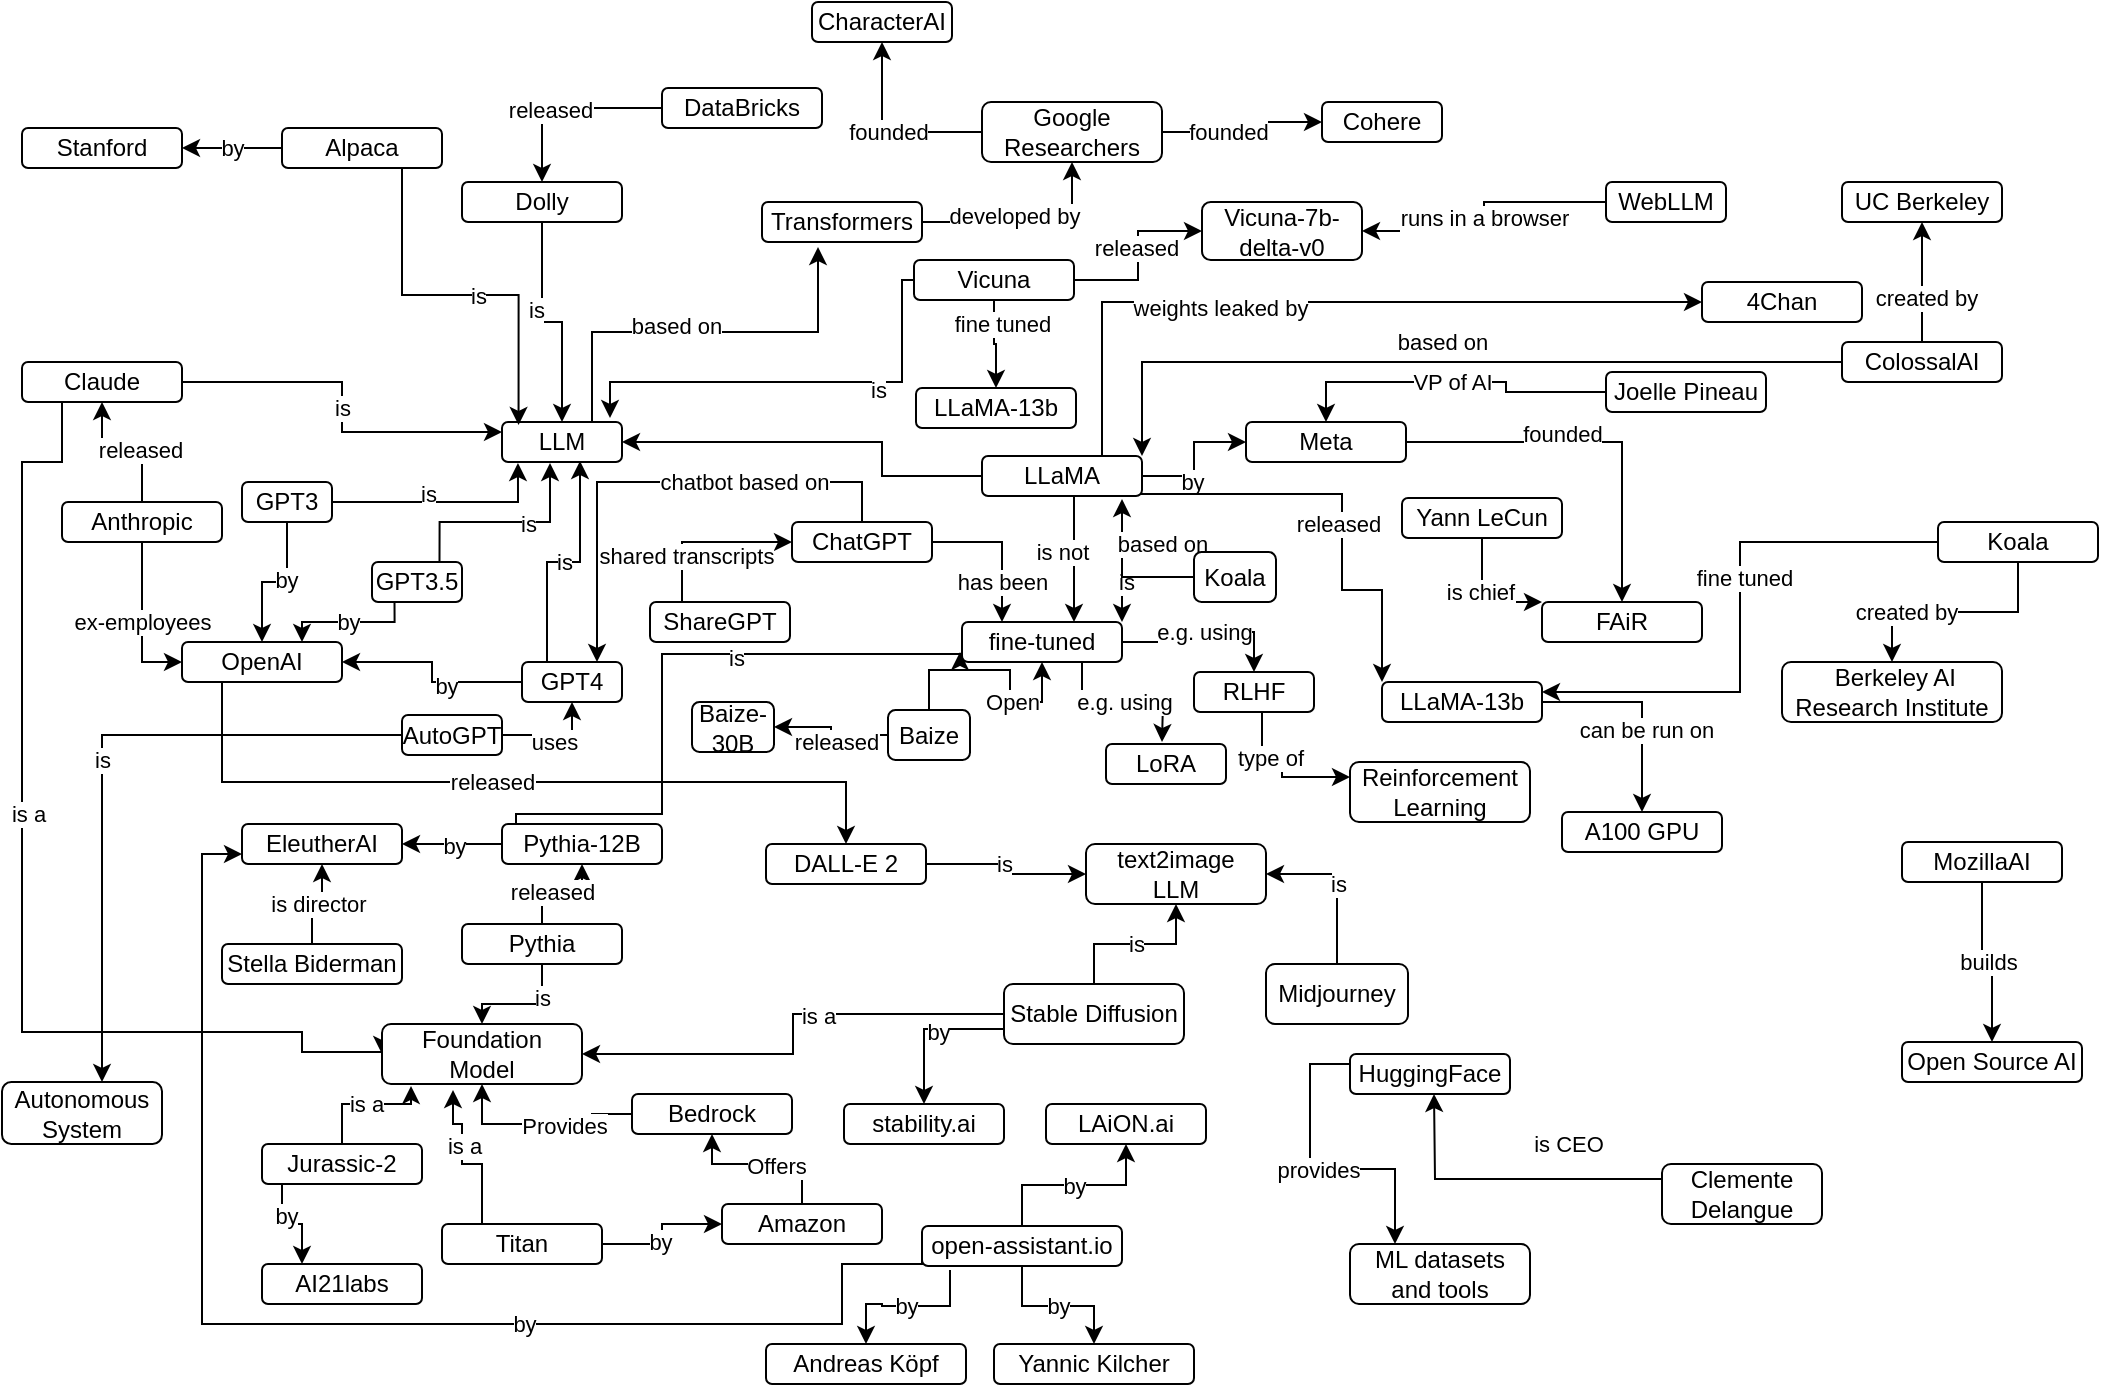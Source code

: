 <mxfile compressed="true" version="21.1.8" type="github"><diagram name="Page-1" id="zYdKh_WhomsrJ0pVKOLc"><mxGraphModel dx="1224" dy="610" grid="1" gridSize="10" guides="1" tooltips="1" connect="1" arrows="1" fold="1" page="1" pageScale="1" pageWidth="850" pageHeight="1100" math="0" shadow="0"><root><mxCell id="0"/><mxCell id="1" parent="0"/><mxCell id="rc8IcvqTiUcz9mYL3Jec-9" value="" style="edgeStyle=orthogonalEdgeStyle;rounded=0;orthogonalLoop=1;jettySize=auto;html=1;entryX=0.133;entryY=1.025;entryDx=0;entryDy=0;entryPerimeter=0;" parent="1" source="rc8IcvqTiUcz9mYL3Jec-1" target="rc8IcvqTiUcz9mYL3Jec-7" edge="1"><mxGeometry relative="1" as="geometry"/></mxCell><mxCell id="Nf7-oAOZD7IBiFHSosRC-110" value="is" style="edgeLabel;html=1;align=center;verticalAlign=middle;resizable=0;points=[];" parent="rc8IcvqTiUcz9mYL3Jec-9" connectable="0" vertex="1"><mxGeometry x="-0.15" y="4" relative="1" as="geometry"><mxPoint as="offset"/></mxGeometry></mxCell><mxCell id="Nf7-oAOZD7IBiFHSosRC-9" value="" style="edgeStyle=orthogonalEdgeStyle;rounded=0;orthogonalLoop=1;jettySize=auto;html=1;" parent="1" source="rc8IcvqTiUcz9mYL3Jec-1" target="Nf7-oAOZD7IBiFHSosRC-8" edge="1"><mxGeometry relative="1" as="geometry"/></mxCell><mxCell id="Nf7-oAOZD7IBiFHSosRC-112" value="by" style="edgeLabel;html=1;align=center;verticalAlign=middle;resizable=0;points=[];" parent="Nf7-oAOZD7IBiFHSosRC-9" connectable="0" vertex="1"><mxGeometry x="-0.217" y="-1" relative="1" as="geometry"><mxPoint as="offset"/></mxGeometry></mxCell><mxCell id="rc8IcvqTiUcz9mYL3Jec-1" value="GPT3" style="rounded=1;whiteSpace=wrap;html=1;" parent="1" vertex="1"><mxGeometry x="140" y="310" width="45" height="20" as="geometry"/></mxCell><mxCell id="Nf7-oAOZD7IBiFHSosRC-76" style="edgeStyle=orthogonalEdgeStyle;rounded=0;orthogonalLoop=1;jettySize=auto;html=1;exitX=0.75;exitY=0;exitDx=0;exitDy=0;entryX=0.35;entryY=1.125;entryDx=0;entryDy=0;entryPerimeter=0;" parent="1" source="rc8IcvqTiUcz9mYL3Jec-7" target="Nf7-oAOZD7IBiFHSosRC-75" edge="1"><mxGeometry relative="1" as="geometry"/></mxCell><mxCell id="Nf7-oAOZD7IBiFHSosRC-104" value="based on" style="edgeLabel;html=1;align=center;verticalAlign=middle;resizable=0;points=[];" parent="Nf7-oAOZD7IBiFHSosRC-76" connectable="0" vertex="1"><mxGeometry x="-0.137" y="3" relative="1" as="geometry"><mxPoint as="offset"/></mxGeometry></mxCell><mxCell id="rc8IcvqTiUcz9mYL3Jec-7" value="LLM" style="rounded=1;whiteSpace=wrap;html=1;" parent="1" vertex="1"><mxGeometry x="270" y="280" width="60" height="20" as="geometry"/></mxCell><mxCell id="Nf7-oAOZD7IBiFHSosRC-61" value="" style="edgeStyle=orthogonalEdgeStyle;rounded=0;orthogonalLoop=1;jettySize=auto;html=1;" parent="1" source="rc8IcvqTiUcz9mYL3Jec-10" target="rc8IcvqTiUcz9mYL3Jec-7" edge="1"><mxGeometry relative="1" as="geometry"/></mxCell><mxCell id="Nf7-oAOZD7IBiFHSosRC-107" value="is" style="edgeLabel;html=1;align=center;verticalAlign=middle;resizable=0;points=[];" parent="Nf7-oAOZD7IBiFHSosRC-61" connectable="0" vertex="1"><mxGeometry x="-0.2" y="-3" relative="1" as="geometry"><mxPoint as="offset"/></mxGeometry></mxCell><mxCell id="rc8IcvqTiUcz9mYL3Jec-10" value="Dolly" style="rounded=1;whiteSpace=wrap;html=1;" parent="1" vertex="1"><mxGeometry x="250" y="160" width="80" height="20" as="geometry"/></mxCell><mxCell id="Nf7-oAOZD7IBiFHSosRC-60" value="" style="edgeStyle=orthogonalEdgeStyle;rounded=0;orthogonalLoop=1;jettySize=auto;html=1;" parent="1" source="rc8IcvqTiUcz9mYL3Jec-12" target="rc8IcvqTiUcz9mYL3Jec-10" edge="1"><mxGeometry relative="1" as="geometry"/></mxCell><mxCell id="Nf7-oAOZD7IBiFHSosRC-106" value="released" style="edgeLabel;html=1;align=center;verticalAlign=middle;resizable=0;points=[];" parent="Nf7-oAOZD7IBiFHSosRC-60" connectable="0" vertex="1"><mxGeometry x="0.15" y="1" relative="1" as="geometry"><mxPoint as="offset"/></mxGeometry></mxCell><mxCell id="rc8IcvqTiUcz9mYL3Jec-12" value="DataBricks" style="rounded=1;whiteSpace=wrap;html=1;" parent="1" vertex="1"><mxGeometry x="350" y="113" width="80" height="20" as="geometry"/></mxCell><mxCell id="Nf7-oAOZD7IBiFHSosRC-1" value="Stanford" style="rounded=1;whiteSpace=wrap;html=1;" parent="1" vertex="1"><mxGeometry x="30" y="133" width="80" height="20" as="geometry"/></mxCell><mxCell id="Nf7-oAOZD7IBiFHSosRC-69" style="edgeStyle=orthogonalEdgeStyle;rounded=0;orthogonalLoop=1;jettySize=auto;html=1;exitX=0.75;exitY=1;exitDx=0;exitDy=0;" parent="1" source="Nf7-oAOZD7IBiFHSosRC-8" target="Nf7-oAOZD7IBiFHSosRC-10" edge="1"><mxGeometry relative="1" as="geometry"><Array as="points"><mxPoint x="130" y="410"/><mxPoint x="130" y="460"/><mxPoint x="442" y="460"/></Array></mxGeometry></mxCell><mxCell id="Nf7-oAOZD7IBiFHSosRC-115" value="released" style="edgeLabel;html=1;align=center;verticalAlign=middle;resizable=0;points=[];" parent="Nf7-oAOZD7IBiFHSosRC-69" connectable="0" vertex="1"><mxGeometry x="0.04" relative="1" as="geometry"><mxPoint as="offset"/></mxGeometry></mxCell><mxCell id="Nf7-oAOZD7IBiFHSosRC-8" value="OpenAI" style="rounded=1;whiteSpace=wrap;html=1;" parent="1" vertex="1"><mxGeometry x="110" y="390" width="80" height="20" as="geometry"/></mxCell><mxCell id="Nf7-oAOZD7IBiFHSosRC-49" value="" style="edgeStyle=orthogonalEdgeStyle;rounded=0;orthogonalLoop=1;jettySize=auto;html=1;" parent="1" source="Nf7-oAOZD7IBiFHSosRC-10" target="Nf7-oAOZD7IBiFHSosRC-48" edge="1"><mxGeometry relative="1" as="geometry"/></mxCell><mxCell id="Nf7-oAOZD7IBiFHSosRC-116" value="is" style="edgeLabel;html=1;align=center;verticalAlign=middle;resizable=0;points=[];" parent="Nf7-oAOZD7IBiFHSosRC-49" connectable="0" vertex="1"><mxGeometry x="-0.082" relative="1" as="geometry"><mxPoint as="offset"/></mxGeometry></mxCell><mxCell id="Nf7-oAOZD7IBiFHSosRC-10" value="DALL-E 2" style="rounded=1;whiteSpace=wrap;html=1;" parent="1" vertex="1"><mxGeometry x="402" y="491" width="80" height="20" as="geometry"/></mxCell><mxCell id="Nf7-oAOZD7IBiFHSosRC-12" value="EleutherAI" style="rounded=1;whiteSpace=wrap;html=1;" parent="1" vertex="1"><mxGeometry x="140" y="481" width="80" height="20" as="geometry"/></mxCell><mxCell id="Nf7-oAOZD7IBiFHSosRC-14" value="is director" style="edgeStyle=orthogonalEdgeStyle;rounded=0;orthogonalLoop=1;jettySize=auto;html=1;" parent="1" source="Nf7-oAOZD7IBiFHSosRC-13" target="Nf7-oAOZD7IBiFHSosRC-12" edge="1"><mxGeometry relative="1" as="geometry"/></mxCell><mxCell id="Nf7-oAOZD7IBiFHSosRC-13" value="Stella Biderman" style="rounded=1;whiteSpace=wrap;html=1;" parent="1" vertex="1"><mxGeometry x="130" y="541" width="90" height="20" as="geometry"/></mxCell><mxCell id="Nf7-oAOZD7IBiFHSosRC-62" value="" style="edgeStyle=orthogonalEdgeStyle;rounded=0;orthogonalLoop=1;jettySize=auto;html=1;" parent="1" source="Nf7-oAOZD7IBiFHSosRC-16" target="Nf7-oAOZD7IBiFHSosRC-15" edge="1"><mxGeometry relative="1" as="geometry"/></mxCell><mxCell id="Nf7-oAOZD7IBiFHSosRC-114" value="created by" style="edgeLabel;html=1;align=center;verticalAlign=middle;resizable=0;points=[];" parent="Nf7-oAOZD7IBiFHSosRC-62" connectable="0" vertex="1"><mxGeometry x="0.435" relative="1" as="geometry"><mxPoint as="offset"/></mxGeometry></mxCell><mxCell id="Nf7-oAOZD7IBiFHSosRC-15" value="&amp;nbsp;Berkeley AI Research Institute" style="rounded=1;whiteSpace=wrap;html=1;" parent="1" vertex="1"><mxGeometry x="910" y="400" width="110" height="30" as="geometry"/></mxCell><mxCell id="Nf7-oAOZD7IBiFHSosRC-124" style="edgeStyle=orthogonalEdgeStyle;rounded=0;orthogonalLoop=1;jettySize=auto;html=1;entryX=1;entryY=0.25;entryDx=0;entryDy=0;" parent="1" source="Nf7-oAOZD7IBiFHSosRC-16" target="Nf7-oAOZD7IBiFHSosRC-44" edge="1"><mxGeometry relative="1" as="geometry"/></mxCell><mxCell id="Nf7-oAOZD7IBiFHSosRC-125" value="fine tuned" style="edgeLabel;html=1;align=center;verticalAlign=middle;resizable=0;points=[];" parent="Nf7-oAOZD7IBiFHSosRC-124" connectable="0" vertex="1"><mxGeometry x="-0.142" y="2" relative="1" as="geometry"><mxPoint as="offset"/></mxGeometry></mxCell><mxCell id="Nf7-oAOZD7IBiFHSosRC-16" value="Koala" style="rounded=1;whiteSpace=wrap;html=1;" parent="1" vertex="1"><mxGeometry x="988" y="330" width="80" height="20" as="geometry"/></mxCell><mxCell id="Nf7-oAOZD7IBiFHSosRC-68" value="" style="edgeStyle=orthogonalEdgeStyle;rounded=0;orthogonalLoop=1;jettySize=auto;html=1;" parent="1" source="Nf7-oAOZD7IBiFHSosRC-17" target="Nf7-oAOZD7IBiFHSosRC-8" edge="1"><mxGeometry relative="1" as="geometry"/></mxCell><mxCell id="Nf7-oAOZD7IBiFHSosRC-117" value="by" style="edgeLabel;html=1;align=center;verticalAlign=middle;resizable=0;points=[];" parent="Nf7-oAOZD7IBiFHSosRC-68" connectable="0" vertex="1"><mxGeometry x="-0.233" y="2" relative="1" as="geometry"><mxPoint as="offset"/></mxGeometry></mxCell><mxCell id="kC5YvyOTZEcegMEEfZhX-27" value="is" style="edgeStyle=orthogonalEdgeStyle;rounded=0;orthogonalLoop=1;jettySize=auto;html=1;exitX=0.25;exitY=0;exitDx=0;exitDy=0;entryX=0.65;entryY=0.975;entryDx=0;entryDy=0;entryPerimeter=0;" parent="1" source="Nf7-oAOZD7IBiFHSosRC-17" target="rc8IcvqTiUcz9mYL3Jec-7" edge="1"><mxGeometry relative="1" as="geometry"/></mxCell><mxCell id="Nf7-oAOZD7IBiFHSosRC-17" value="GPT4" style="rounded=1;whiteSpace=wrap;html=1;" parent="1" vertex="1"><mxGeometry x="280" y="400" width="50" height="20" as="geometry"/></mxCell><mxCell id="Nf7-oAOZD7IBiFHSosRC-126" value="based on" style="edgeStyle=orthogonalEdgeStyle;rounded=0;orthogonalLoop=1;jettySize=auto;html=1;entryX=1;entryY=0;entryDx=0;entryDy=0;" parent="1" source="Nf7-oAOZD7IBiFHSosRC-20" target="Nf7-oAOZD7IBiFHSosRC-24" edge="1"><mxGeometry x="0.008" y="-10" relative="1" as="geometry"><mxPoint as="offset"/></mxGeometry></mxCell><mxCell id="Nf7-oAOZD7IBiFHSosRC-20" value="ColossalAI" style="rounded=1;whiteSpace=wrap;html=1;" parent="1" vertex="1"><mxGeometry x="940" y="240" width="80" height="20" as="geometry"/></mxCell><mxCell id="Nf7-oAOZD7IBiFHSosRC-59" value="" style="edgeStyle=orthogonalEdgeStyle;rounded=0;orthogonalLoop=1;jettySize=auto;html=1;" parent="1" source="Nf7-oAOZD7IBiFHSosRC-20" target="Nf7-oAOZD7IBiFHSosRC-21" edge="1"><mxGeometry relative="1" as="geometry"/></mxCell><mxCell id="Nf7-oAOZD7IBiFHSosRC-113" value="created by" style="edgeLabel;html=1;align=center;verticalAlign=middle;resizable=0;points=[];" parent="Nf7-oAOZD7IBiFHSosRC-59" connectable="0" vertex="1"><mxGeometry x="-0.262" y="-2" relative="1" as="geometry"><mxPoint as="offset"/></mxGeometry></mxCell><mxCell id="Nf7-oAOZD7IBiFHSosRC-21" value="UC Berkeley" style="rounded=1;whiteSpace=wrap;html=1;" parent="1" vertex="1"><mxGeometry x="940" y="160" width="80" height="20" as="geometry"/></mxCell><mxCell id="Nf7-oAOZD7IBiFHSosRC-26" value="" style="edgeStyle=orthogonalEdgeStyle;rounded=0;orthogonalLoop=1;jettySize=auto;html=1;" parent="1" source="Nf7-oAOZD7IBiFHSosRC-24" target="Nf7-oAOZD7IBiFHSosRC-25" edge="1"><mxGeometry relative="1" as="geometry"/></mxCell><mxCell id="Nf7-oAOZD7IBiFHSosRC-127" value="by" style="edgeLabel;html=1;align=center;verticalAlign=middle;resizable=0;points=[];" parent="Nf7-oAOZD7IBiFHSosRC-26" connectable="0" vertex="1"><mxGeometry x="-0.29" y="-2" relative="1" as="geometry"><mxPoint y="1" as="offset"/></mxGeometry></mxCell><mxCell id="Nf7-oAOZD7IBiFHSosRC-39" value="" style="edgeStyle=orthogonalEdgeStyle;rounded=0;orthogonalLoop=1;jettySize=auto;html=1;" parent="1" edge="1"><mxGeometry relative="1" as="geometry"><Array as="points"><mxPoint x="556" y="360"/><mxPoint x="556" y="360"/></Array><mxPoint x="556" y="317" as="sourcePoint"/><mxPoint x="556" y="380" as="targetPoint"/></mxGeometry></mxCell><mxCell id="Nf7-oAOZD7IBiFHSosRC-129" value="is not" style="edgeLabel;html=1;align=center;verticalAlign=middle;resizable=0;points=[];" parent="Nf7-oAOZD7IBiFHSosRC-39" connectable="0" vertex="1"><mxGeometry x="-0.21" relative="1" as="geometry"><mxPoint x="-6" y="3" as="offset"/></mxGeometry></mxCell><mxCell id="Nf7-oAOZD7IBiFHSosRC-46" style="edgeStyle=orthogonalEdgeStyle;rounded=0;orthogonalLoop=1;jettySize=auto;html=1;exitX=0.925;exitY=0.95;exitDx=0;exitDy=0;entryX=0;entryY=0;entryDx=0;entryDy=0;exitPerimeter=0;" parent="1" source="Nf7-oAOZD7IBiFHSosRC-24" target="Nf7-oAOZD7IBiFHSosRC-44" edge="1"><mxGeometry relative="1" as="geometry"><Array as="points"><mxPoint x="690" y="316"/><mxPoint x="690" y="364"/><mxPoint x="710" y="364"/></Array></mxGeometry></mxCell><mxCell id="Nf7-oAOZD7IBiFHSosRC-155" value="released" style="edgeLabel;html=1;align=center;verticalAlign=middle;resizable=0;points=[];" parent="Nf7-oAOZD7IBiFHSosRC-46" connectable="0" vertex="1"><mxGeometry x="0.059" y="2" relative="1" as="geometry"><mxPoint x="-4" y="4" as="offset"/></mxGeometry></mxCell><mxCell id="Nf7-oAOZD7IBiFHSosRC-54" style="edgeStyle=orthogonalEdgeStyle;rounded=0;orthogonalLoop=1;jettySize=auto;html=1;exitX=0.75;exitY=0;exitDx=0;exitDy=0;entryX=0;entryY=0.5;entryDx=0;entryDy=0;" parent="1" source="Nf7-oAOZD7IBiFHSosRC-24" target="Nf7-oAOZD7IBiFHSosRC-53" edge="1"><mxGeometry relative="1" as="geometry"/></mxCell><mxCell id="Nf7-oAOZD7IBiFHSosRC-121" value="weights leaked by" style="edgeLabel;html=1;align=center;verticalAlign=middle;resizable=0;points=[];" parent="Nf7-oAOZD7IBiFHSosRC-54" connectable="0" vertex="1"><mxGeometry x="-0.28" y="-3" relative="1" as="geometry"><mxPoint as="offset"/></mxGeometry></mxCell><mxCell id="pncwD2yv2-toFsTXnSwA-3" style="edgeStyle=orthogonalEdgeStyle;rounded=0;orthogonalLoop=1;jettySize=auto;html=1;entryX=1;entryY=0.5;entryDx=0;entryDy=0;" edge="1" parent="1" source="Nf7-oAOZD7IBiFHSosRC-24" target="rc8IcvqTiUcz9mYL3Jec-7"><mxGeometry relative="1" as="geometry"><Array as="points"><mxPoint x="460" y="307"/><mxPoint x="460" y="290"/></Array></mxGeometry></mxCell><mxCell id="Nf7-oAOZD7IBiFHSosRC-24" value="LLaMA" style="rounded=1;whiteSpace=wrap;html=1;" parent="1" vertex="1"><mxGeometry x="510" y="297" width="80" height="20" as="geometry"/></mxCell><mxCell id="Nf7-oAOZD7IBiFHSosRC-28" value="VP of AI" style="edgeStyle=orthogonalEdgeStyle;rounded=0;orthogonalLoop=1;jettySize=auto;html=1;" parent="1" source="Nf7-oAOZD7IBiFHSosRC-27" target="Nf7-oAOZD7IBiFHSosRC-25" edge="1"><mxGeometry relative="1" as="geometry"/></mxCell><mxCell id="Nf7-oAOZD7IBiFHSosRC-41" value="" style="edgeStyle=orthogonalEdgeStyle;rounded=0;orthogonalLoop=1;jettySize=auto;html=1;" parent="1" source="Nf7-oAOZD7IBiFHSosRC-25" target="Nf7-oAOZD7IBiFHSosRC-40" edge="1"><mxGeometry relative="1" as="geometry"/></mxCell><mxCell id="Nf7-oAOZD7IBiFHSosRC-132" value="founded" style="edgeLabel;html=1;align=center;verticalAlign=middle;resizable=0;points=[];" parent="Nf7-oAOZD7IBiFHSosRC-41" connectable="0" vertex="1"><mxGeometry x="-0.194" y="3" relative="1" as="geometry"><mxPoint x="2" y="-1" as="offset"/></mxGeometry></mxCell><mxCell id="Nf7-oAOZD7IBiFHSosRC-25" value="Meta" style="rounded=1;whiteSpace=wrap;html=1;" parent="1" vertex="1"><mxGeometry x="642" y="280" width="80" height="20" as="geometry"/></mxCell><mxCell id="Nf7-oAOZD7IBiFHSosRC-27" value="Joelle Pineau" style="rounded=1;whiteSpace=wrap;html=1;" parent="1" vertex="1"><mxGeometry x="822" y="255" width="80" height="20" as="geometry"/></mxCell><mxCell id="Nf7-oAOZD7IBiFHSosRC-67" value="" style="edgeStyle=orthogonalEdgeStyle;rounded=0;orthogonalLoop=1;jettySize=auto;html=1;entryX=0.9;entryY=-0.1;entryDx=0;entryDy=0;entryPerimeter=0;" parent="1" source="Nf7-oAOZD7IBiFHSosRC-30" target="rc8IcvqTiUcz9mYL3Jec-7" edge="1"><mxGeometry relative="1" as="geometry"><Array as="points"><mxPoint x="470" y="209"/><mxPoint x="470" y="260"/><mxPoint x="324" y="260"/></Array></mxGeometry></mxCell><mxCell id="Nf7-oAOZD7IBiFHSosRC-109" value="is" style="edgeLabel;html=1;align=center;verticalAlign=middle;resizable=0;points=[];" parent="Nf7-oAOZD7IBiFHSosRC-67" connectable="0" vertex="1"><mxGeometry x="-0.375" y="4" relative="1" as="geometry"><mxPoint as="offset"/></mxGeometry></mxCell><mxCell id="pncwD2yv2-toFsTXnSwA-5" value="" style="edgeStyle=orthogonalEdgeStyle;rounded=0;orthogonalLoop=1;jettySize=auto;html=1;" edge="1" parent="1" source="Nf7-oAOZD7IBiFHSosRC-30" target="pncwD2yv2-toFsTXnSwA-4"><mxGeometry relative="1" as="geometry"/></mxCell><mxCell id="pncwD2yv2-toFsTXnSwA-6" value="fine tuned" style="edgeLabel;html=1;align=center;verticalAlign=middle;resizable=0;points=[];" vertex="1" connectable="0" parent="pncwD2yv2-toFsTXnSwA-5"><mxGeometry x="-0.467" y="4" relative="1" as="geometry"><mxPoint as="offset"/></mxGeometry></mxCell><mxCell id="Nf7-oAOZD7IBiFHSosRC-30" value="Vicuna" style="rounded=1;whiteSpace=wrap;html=1;" parent="1" vertex="1"><mxGeometry x="476" y="199" width="80" height="20" as="geometry"/></mxCell><mxCell id="kC5YvyOTZEcegMEEfZhX-26" value="e.g. using" style="edgeStyle=orthogonalEdgeStyle;rounded=0;orthogonalLoop=1;jettySize=auto;html=1;entryX=0.5;entryY=0;entryDx=0;entryDy=0;" parent="1" source="Nf7-oAOZD7IBiFHSosRC-38" target="kC5YvyOTZEcegMEEfZhX-8" edge="1"><mxGeometry relative="1" as="geometry"/></mxCell><mxCell id="pncwD2yv2-toFsTXnSwA-40" value="e.g. using" style="edgeStyle=orthogonalEdgeStyle;rounded=0;orthogonalLoop=1;jettySize=auto;html=1;exitX=0.75;exitY=1;exitDx=0;exitDy=0;" edge="1" parent="1" source="Nf7-oAOZD7IBiFHSosRC-38"><mxGeometry relative="1" as="geometry"><mxPoint x="600" y="440" as="targetPoint"/></mxGeometry></mxCell><mxCell id="Nf7-oAOZD7IBiFHSosRC-38" value="fine-tuned" style="rounded=1;whiteSpace=wrap;html=1;" parent="1" vertex="1"><mxGeometry x="500" y="380" width="80" height="20" as="geometry"/></mxCell><mxCell id="Nf7-oAOZD7IBiFHSosRC-43" value="" style="edgeStyle=orthogonalEdgeStyle;rounded=0;orthogonalLoop=1;jettySize=auto;html=1;" parent="1" source="Nf7-oAOZD7IBiFHSosRC-42" target="Nf7-oAOZD7IBiFHSosRC-40" edge="1"><mxGeometry relative="1" as="geometry"><Array as="points"><mxPoint x="760" y="370"/></Array></mxGeometry></mxCell><mxCell id="Nf7-oAOZD7IBiFHSosRC-130" value="is chief" style="edgeLabel;html=1;align=center;verticalAlign=middle;resizable=0;points=[];" parent="Nf7-oAOZD7IBiFHSosRC-43" connectable="0" vertex="1"><mxGeometry x="-0.146" y="-1" relative="1" as="geometry"><mxPoint as="offset"/></mxGeometry></mxCell><mxCell id="Nf7-oAOZD7IBiFHSosRC-40" value="FAiR" style="rounded=1;whiteSpace=wrap;html=1;" parent="1" vertex="1"><mxGeometry x="790" y="370" width="80" height="20" as="geometry"/></mxCell><mxCell id="Nf7-oAOZD7IBiFHSosRC-42" value="Yann LeCun" style="rounded=1;whiteSpace=wrap;html=1;" parent="1" vertex="1"><mxGeometry x="720" y="318" width="80" height="20" as="geometry"/></mxCell><mxCell id="Nf7-oAOZD7IBiFHSosRC-118" style="edgeStyle=orthogonalEdgeStyle;rounded=0;orthogonalLoop=1;jettySize=auto;html=1;" parent="1" source="Nf7-oAOZD7IBiFHSosRC-44" target="Nf7-oAOZD7IBiFHSosRC-47" edge="1"><mxGeometry relative="1" as="geometry"/></mxCell><mxCell id="Nf7-oAOZD7IBiFHSosRC-119" value="can be run on" style="edgeLabel;html=1;align=center;verticalAlign=middle;resizable=0;points=[];" parent="Nf7-oAOZD7IBiFHSosRC-118" connectable="0" vertex="1"><mxGeometry x="0.222" y="2" relative="1" as="geometry"><mxPoint as="offset"/></mxGeometry></mxCell><mxCell id="Nf7-oAOZD7IBiFHSosRC-44" value="LLaMA-13b" style="rounded=1;whiteSpace=wrap;html=1;" parent="1" vertex="1"><mxGeometry x="710" y="410" width="80" height="20" as="geometry"/></mxCell><mxCell id="Nf7-oAOZD7IBiFHSosRC-47" value="A100 GPU" style="rounded=1;whiteSpace=wrap;html=1;" parent="1" vertex="1"><mxGeometry x="800" y="475" width="80" height="20" as="geometry"/></mxCell><mxCell id="Nf7-oAOZD7IBiFHSosRC-52" value="is" style="edgeStyle=orthogonalEdgeStyle;rounded=0;orthogonalLoop=1;jettySize=auto;html=1;" parent="1" source="Nf7-oAOZD7IBiFHSosRC-51" target="Nf7-oAOZD7IBiFHSosRC-48" edge="1"><mxGeometry relative="1" as="geometry"/></mxCell><mxCell id="Nf7-oAOZD7IBiFHSosRC-48" value="text2image&lt;br&gt;LLM" style="rounded=1;whiteSpace=wrap;html=1;" parent="1" vertex="1"><mxGeometry x="562" y="491" width="90" height="30" as="geometry"/></mxCell><mxCell id="VnbCQmwnc8fAFKmrNmWd-25" style="edgeStyle=orthogonalEdgeStyle;rounded=0;orthogonalLoop=1;jettySize=auto;html=1;entryX=1;entryY=0.5;entryDx=0;entryDy=0;" parent="1" source="Nf7-oAOZD7IBiFHSosRC-51" target="VnbCQmwnc8fAFKmrNmWd-8" edge="1"><mxGeometry relative="1" as="geometry"/></mxCell><mxCell id="VnbCQmwnc8fAFKmrNmWd-26" value="is a" style="edgeLabel;html=1;align=center;verticalAlign=middle;resizable=0;points=[];" parent="VnbCQmwnc8fAFKmrNmWd-25" vertex="1" connectable="0"><mxGeometry x="-0.191" y="1" relative="1" as="geometry"><mxPoint as="offset"/></mxGeometry></mxCell><mxCell id="Nf7-oAOZD7IBiFHSosRC-51" value="Stable Diffusion" style="rounded=1;whiteSpace=wrap;html=1;" parent="1" vertex="1"><mxGeometry x="521" y="561" width="90" height="30" as="geometry"/></mxCell><mxCell id="Nf7-oAOZD7IBiFHSosRC-53" value="4Chan" style="rounded=1;whiteSpace=wrap;html=1;" parent="1" vertex="1"><mxGeometry x="870" y="210" width="80" height="20" as="geometry"/></mxCell><mxCell id="Nf7-oAOZD7IBiFHSosRC-73" value="by" style="edgeStyle=orthogonalEdgeStyle;rounded=0;orthogonalLoop=1;jettySize=auto;html=1;" parent="1" source="Nf7-oAOZD7IBiFHSosRC-71" target="Nf7-oAOZD7IBiFHSosRC-1" edge="1"><mxGeometry relative="1" as="geometry"/></mxCell><mxCell id="Nf7-oAOZD7IBiFHSosRC-74" style="edgeStyle=orthogonalEdgeStyle;rounded=0;orthogonalLoop=1;jettySize=auto;html=1;exitX=0.75;exitY=1;exitDx=0;exitDy=0;entryX=0.138;entryY=0.075;entryDx=0;entryDy=0;entryPerimeter=0;" parent="1" source="Nf7-oAOZD7IBiFHSosRC-71" target="rc8IcvqTiUcz9mYL3Jec-7" edge="1"><mxGeometry relative="1" as="geometry"/></mxCell><mxCell id="Nf7-oAOZD7IBiFHSosRC-108" value="is" style="edgeLabel;html=1;align=center;verticalAlign=middle;resizable=0;points=[];" parent="Nf7-oAOZD7IBiFHSosRC-74" connectable="0" vertex="1"><mxGeometry x="0.068" y="1" relative="1" as="geometry"><mxPoint x="1" y="1" as="offset"/></mxGeometry></mxCell><mxCell id="Nf7-oAOZD7IBiFHSosRC-71" value="Alpaca" style="rounded=1;whiteSpace=wrap;html=1;" parent="1" vertex="1"><mxGeometry x="160" y="133" width="80" height="20" as="geometry"/></mxCell><mxCell id="Nf7-oAOZD7IBiFHSosRC-78" style="edgeStyle=orthogonalEdgeStyle;rounded=0;orthogonalLoop=1;jettySize=auto;html=1;" parent="1" source="Nf7-oAOZD7IBiFHSosRC-75" target="Nf7-oAOZD7IBiFHSosRC-77" edge="1"><mxGeometry relative="1" as="geometry"/></mxCell><mxCell id="Nf7-oAOZD7IBiFHSosRC-105" value="developed by" style="edgeLabel;html=1;align=center;verticalAlign=middle;resizable=0;points=[];" parent="Nf7-oAOZD7IBiFHSosRC-78" connectable="0" vertex="1"><mxGeometry x="-0.137" y="3" relative="1" as="geometry"><mxPoint as="offset"/></mxGeometry></mxCell><mxCell id="Nf7-oAOZD7IBiFHSosRC-75" value="Transformers" style="rounded=1;whiteSpace=wrap;html=1;" parent="1" vertex="1"><mxGeometry x="400" y="170" width="80" height="20" as="geometry"/></mxCell><mxCell id="Nf7-oAOZD7IBiFHSosRC-80" value="" style="edgeStyle=orthogonalEdgeStyle;rounded=0;orthogonalLoop=1;jettySize=auto;html=1;" parent="1" source="Nf7-oAOZD7IBiFHSosRC-77" target="Nf7-oAOZD7IBiFHSosRC-79" edge="1"><mxGeometry relative="1" as="geometry"/></mxCell><mxCell id="Nf7-oAOZD7IBiFHSosRC-103" value="founded" style="edgeLabel;html=1;align=center;verticalAlign=middle;resizable=0;points=[];" parent="Nf7-oAOZD7IBiFHSosRC-80" connectable="0" vertex="1"><mxGeometry x="-0.224" relative="1" as="geometry"><mxPoint as="offset"/></mxGeometry></mxCell><mxCell id="Nf7-oAOZD7IBiFHSosRC-82" value="founded" style="edgeStyle=orthogonalEdgeStyle;rounded=0;orthogonalLoop=1;jettySize=auto;html=1;" parent="1" source="Nf7-oAOZD7IBiFHSosRC-77" target="Nf7-oAOZD7IBiFHSosRC-81" edge="1"><mxGeometry relative="1" as="geometry"/></mxCell><mxCell id="Nf7-oAOZD7IBiFHSosRC-77" value="Google&lt;br&gt;Researchers" style="rounded=1;whiteSpace=wrap;html=1;" parent="1" vertex="1"><mxGeometry x="510" y="120" width="90" height="30" as="geometry"/></mxCell><mxCell id="Nf7-oAOZD7IBiFHSosRC-79" value="Cohere" style="rounded=1;whiteSpace=wrap;html=1;" parent="1" vertex="1"><mxGeometry x="680" y="120" width="60" height="20" as="geometry"/></mxCell><mxCell id="Nf7-oAOZD7IBiFHSosRC-81" value="CharacterAI" style="rounded=1;whiteSpace=wrap;html=1;" parent="1" vertex="1"><mxGeometry x="425" y="70" width="70" height="20" as="geometry"/></mxCell><mxCell id="Nf7-oAOZD7IBiFHSosRC-138" value="provides" style="edgeStyle=orthogonalEdgeStyle;rounded=0;orthogonalLoop=1;jettySize=auto;html=1;exitX=0;exitY=0.25;exitDx=0;exitDy=0;entryX=0.25;entryY=0;entryDx=0;entryDy=0;" parent="1" source="Nf7-oAOZD7IBiFHSosRC-83" target="Nf7-oAOZD7IBiFHSosRC-133" edge="1"><mxGeometry relative="1" as="geometry"><mxPoint x="831" y="767" as="targetPoint"/></mxGeometry></mxCell><mxCell id="Nf7-oAOZD7IBiFHSosRC-83" value="HuggingFace" style="rounded=1;whiteSpace=wrap;html=1;" parent="1" vertex="1"><mxGeometry x="694" y="596" width="80" height="20" as="geometry"/></mxCell><mxCell id="Nf7-oAOZD7IBiFHSosRC-86" style="edgeStyle=orthogonalEdgeStyle;rounded=0;orthogonalLoop=1;jettySize=auto;html=1;entryX=0.25;entryY=1;entryDx=0;entryDy=0;exitX=0;exitY=0.25;exitDx=0;exitDy=0;" parent="1" edge="1" source="Nf7-oAOZD7IBiFHSosRC-84"><mxGeometry relative="1" as="geometry"><mxPoint x="733" y="692" as="sourcePoint"/><mxPoint x="736" y="616" as="targetPoint"/></mxGeometry></mxCell><mxCell id="Nf7-oAOZD7IBiFHSosRC-100" value="is CEO" style="edgeLabel;html=1;align=center;verticalAlign=middle;resizable=0;points=[];" parent="Nf7-oAOZD7IBiFHSosRC-86" connectable="0" vertex="1"><mxGeometry x="-0.2" y="1" relative="1" as="geometry"><mxPoint x="15" y="-19" as="offset"/></mxGeometry></mxCell><mxCell id="Nf7-oAOZD7IBiFHSosRC-84" value="Clemente&lt;br&gt;Delangue" style="rounded=1;whiteSpace=wrap;html=1;" parent="1" vertex="1"><mxGeometry x="850" y="651" width="80" height="30" as="geometry"/></mxCell><mxCell id="pncwD2yv2-toFsTXnSwA-20" value="by" style="edgeStyle=orthogonalEdgeStyle;rounded=0;orthogonalLoop=1;jettySize=auto;html=1;" edge="1" parent="1" source="pncwD2yv2-toFsTXnSwA-19" target="Nf7-oAOZD7IBiFHSosRC-87"><mxGeometry relative="1" as="geometry"/></mxCell><mxCell id="Nf7-oAOZD7IBiFHSosRC-87" value="LAiON.ai" style="rounded=1;whiteSpace=wrap;html=1;" parent="1" vertex="1"><mxGeometry x="542" y="621" width="80" height="20" as="geometry"/></mxCell><mxCell id="Nf7-oAOZD7IBiFHSosRC-136" value="builds" style="edgeStyle=orthogonalEdgeStyle;rounded=0;orthogonalLoop=1;jettySize=auto;html=1;" parent="1" source="Nf7-oAOZD7IBiFHSosRC-88" target="Nf7-oAOZD7IBiFHSosRC-135" edge="1"><mxGeometry relative="1" as="geometry"/></mxCell><mxCell id="Nf7-oAOZD7IBiFHSosRC-88" value="MozillaAI" style="rounded=1;whiteSpace=wrap;html=1;" parent="1" vertex="1"><mxGeometry x="970" y="490" width="80" height="20" as="geometry"/></mxCell><mxCell id="Nf7-oAOZD7IBiFHSosRC-133" value="ML datasets and tools" style="rounded=1;whiteSpace=wrap;html=1;" parent="1" vertex="1"><mxGeometry x="694" y="691" width="90" height="30" as="geometry"/></mxCell><mxCell id="Nf7-oAOZD7IBiFHSosRC-135" value="Open Source AI" style="rounded=1;whiteSpace=wrap;html=1;" parent="1" vertex="1"><mxGeometry x="970" y="590" width="90" height="20" as="geometry"/></mxCell><mxCell id="Nf7-oAOZD7IBiFHSosRC-149" value="" style="edgeStyle=orthogonalEdgeStyle;rounded=0;orthogonalLoop=1;jettySize=auto;html=1;" parent="1" source="Nf7-oAOZD7IBiFHSosRC-145" target="Nf7-oAOZD7IBiFHSosRC-148" edge="1"><mxGeometry relative="1" as="geometry"/></mxCell><mxCell id="Nf7-oAOZD7IBiFHSosRC-150" value="released" style="edgeLabel;html=1;align=center;verticalAlign=middle;resizable=0;points=[];" parent="Nf7-oAOZD7IBiFHSosRC-149" connectable="0" vertex="1"><mxGeometry x="-0.237" y="-1" relative="1" as="geometry"><mxPoint as="offset"/></mxGeometry></mxCell><mxCell id="Nf7-oAOZD7IBiFHSosRC-154" value="ex-employees" style="edgeStyle=orthogonalEdgeStyle;rounded=0;orthogonalLoop=1;jettySize=auto;html=1;entryX=0;entryY=0.5;entryDx=0;entryDy=0;exitX=0.5;exitY=1;exitDx=0;exitDy=0;" parent="1" source="Nf7-oAOZD7IBiFHSosRC-145" target="Nf7-oAOZD7IBiFHSosRC-8" edge="1"><mxGeometry relative="1" as="geometry"><Array as="points"><mxPoint x="90" y="400"/></Array></mxGeometry></mxCell><mxCell id="Nf7-oAOZD7IBiFHSosRC-145" value="Anthropic" style="rounded=1;whiteSpace=wrap;html=1;" parent="1" vertex="1"><mxGeometry x="50" y="320" width="80" height="20" as="geometry"/></mxCell><mxCell id="Nf7-oAOZD7IBiFHSosRC-151" value="is" style="edgeStyle=orthogonalEdgeStyle;rounded=0;orthogonalLoop=1;jettySize=auto;html=1;entryX=0;entryY=0.25;entryDx=0;entryDy=0;" parent="1" source="Nf7-oAOZD7IBiFHSosRC-148" target="rc8IcvqTiUcz9mYL3Jec-7" edge="1"><mxGeometry relative="1" as="geometry"/></mxCell><mxCell id="VnbCQmwnc8fAFKmrNmWd-22" style="edgeStyle=orthogonalEdgeStyle;rounded=0;orthogonalLoop=1;jettySize=auto;html=1;exitX=0.25;exitY=1;exitDx=0;exitDy=0;entryX=0;entryY=0.5;entryDx=0;entryDy=0;" parent="1" source="Nf7-oAOZD7IBiFHSosRC-148" target="VnbCQmwnc8fAFKmrNmWd-8" edge="1"><mxGeometry relative="1" as="geometry"><Array as="points"><mxPoint x="50" y="300"/><mxPoint x="30" y="300"/><mxPoint x="30" y="585"/><mxPoint x="170" y="585"/><mxPoint x="170" y="595"/></Array></mxGeometry></mxCell><mxCell id="VnbCQmwnc8fAFKmrNmWd-23" value="is a" style="edgeLabel;html=1;align=center;verticalAlign=middle;resizable=0;points=[];" parent="VnbCQmwnc8fAFKmrNmWd-22" vertex="1" connectable="0"><mxGeometry x="-0.141" y="3" relative="1" as="geometry"><mxPoint as="offset"/></mxGeometry></mxCell><mxCell id="Nf7-oAOZD7IBiFHSosRC-148" value="Claude" style="rounded=1;whiteSpace=wrap;html=1;" parent="1" vertex="1"><mxGeometry x="30" y="250" width="80" height="20" as="geometry"/></mxCell><mxCell id="1h3RwcM3t6Gh3h66ZXi_-2" value="is" style="edgeStyle=orthogonalEdgeStyle;rounded=0;orthogonalLoop=1;jettySize=auto;html=1;entryX=1;entryY=0.5;entryDx=0;entryDy=0;" parent="1" source="1h3RwcM3t6Gh3h66ZXi_-1" target="Nf7-oAOZD7IBiFHSosRC-48" edge="1"><mxGeometry relative="1" as="geometry"/></mxCell><mxCell id="1h3RwcM3t6Gh3h66ZXi_-1" value="Midjourney" style="rounded=1;whiteSpace=wrap;html=1;" parent="1" vertex="1"><mxGeometry x="652" y="551" width="71" height="30" as="geometry"/></mxCell><mxCell id="kC5YvyOTZEcegMEEfZhX-3" style="edgeStyle=orthogonalEdgeStyle;rounded=0;orthogonalLoop=1;jettySize=auto;html=1;exitX=0.75;exitY=0;exitDx=0;exitDy=0;entryX=0.4;entryY=1.025;entryDx=0;entryDy=0;entryPerimeter=0;" parent="1" source="kC5YvyOTZEcegMEEfZhX-1" target="rc8IcvqTiUcz9mYL3Jec-7" edge="1"><mxGeometry relative="1" as="geometry"><Array as="points"><mxPoint x="239" y="330"/><mxPoint x="294" y="330"/></Array></mxGeometry></mxCell><mxCell id="kC5YvyOTZEcegMEEfZhX-28" value="is" style="edgeLabel;html=1;align=center;verticalAlign=middle;resizable=0;points=[];" parent="kC5YvyOTZEcegMEEfZhX-3" vertex="1" connectable="0"><mxGeometry x="0.226" relative="1" as="geometry"><mxPoint y="1" as="offset"/></mxGeometry></mxCell><mxCell id="kC5YvyOTZEcegMEEfZhX-4" value="by" style="edgeStyle=orthogonalEdgeStyle;rounded=0;orthogonalLoop=1;jettySize=auto;html=1;exitX=0.25;exitY=1;exitDx=0;exitDy=0;entryX=0.75;entryY=0;entryDx=0;entryDy=0;" parent="1" source="kC5YvyOTZEcegMEEfZhX-1" target="Nf7-oAOZD7IBiFHSosRC-8" edge="1"><mxGeometry relative="1" as="geometry"><Array as="points"><mxPoint x="216" y="380"/><mxPoint x="170" y="380"/></Array></mxGeometry></mxCell><mxCell id="kC5YvyOTZEcegMEEfZhX-1" value="GPT3.5" style="rounded=1;whiteSpace=wrap;html=1;" parent="1" vertex="1"><mxGeometry x="205" y="350" width="45" height="20" as="geometry"/></mxCell><mxCell id="kC5YvyOTZEcegMEEfZhX-6" value="chatbot based on" style="edgeStyle=orthogonalEdgeStyle;rounded=0;orthogonalLoop=1;jettySize=auto;html=1;entryX=0.75;entryY=0;entryDx=0;entryDy=0;exitX=0.5;exitY=0;exitDx=0;exitDy=0;" parent="1" source="kC5YvyOTZEcegMEEfZhX-5" target="Nf7-oAOZD7IBiFHSosRC-17" edge="1"><mxGeometry x="-0.347" relative="1" as="geometry"><mxPoint as="offset"/><mxPoint x="415" y="320" as="sourcePoint"/><mxPoint x="317.5" y="380" as="targetPoint"/></mxGeometry></mxCell><mxCell id="kC5YvyOTZEcegMEEfZhX-25" value="has been" style="edgeStyle=orthogonalEdgeStyle;rounded=0;orthogonalLoop=1;jettySize=auto;html=1;entryX=0.25;entryY=0;entryDx=0;entryDy=0;" parent="1" source="kC5YvyOTZEcegMEEfZhX-5" target="Nf7-oAOZD7IBiFHSosRC-38" edge="1"><mxGeometry x="0.467" relative="1" as="geometry"><mxPoint as="offset"/></mxGeometry></mxCell><mxCell id="pncwD2yv2-toFsTXnSwA-17" style="edgeStyle=orthogonalEdgeStyle;rounded=0;orthogonalLoop=1;jettySize=auto;html=1;" edge="1" parent="1" source="pncwD2yv2-toFsTXnSwA-15" target="kC5YvyOTZEcegMEEfZhX-5"><mxGeometry relative="1" as="geometry"><Array as="points"><mxPoint x="360" y="340"/></Array></mxGeometry></mxCell><mxCell id="pncwD2yv2-toFsTXnSwA-18" value="shared transcripts" style="edgeLabel;html=1;align=center;verticalAlign=middle;resizable=0;points=[];" vertex="1" connectable="0" parent="pncwD2yv2-toFsTXnSwA-17"><mxGeometry x="-0.423" y="-2" relative="1" as="geometry"><mxPoint y="1" as="offset"/></mxGeometry></mxCell><mxCell id="kC5YvyOTZEcegMEEfZhX-5" value="ChatGPT" style="rounded=1;whiteSpace=wrap;html=1;" parent="1" vertex="1"><mxGeometry x="415" y="330" width="70" height="20" as="geometry"/></mxCell><mxCell id="kC5YvyOTZEcegMEEfZhX-23" style="edgeStyle=orthogonalEdgeStyle;rounded=0;orthogonalLoop=1;jettySize=auto;html=1;entryX=0;entryY=0.25;entryDx=0;entryDy=0;" parent="1" source="kC5YvyOTZEcegMEEfZhX-8" target="kC5YvyOTZEcegMEEfZhX-20" edge="1"><mxGeometry relative="1" as="geometry"><Array as="points"><mxPoint x="650" y="450"/><mxPoint x="660" y="450"/><mxPoint x="660" y="458"/></Array></mxGeometry></mxCell><mxCell id="kC5YvyOTZEcegMEEfZhX-24" value="type of" style="edgeLabel;html=1;align=center;verticalAlign=middle;resizable=0;points=[];" parent="kC5YvyOTZEcegMEEfZhX-23" vertex="1" connectable="0"><mxGeometry x="-0.248" y="3" relative="1" as="geometry"><mxPoint y="1" as="offset"/></mxGeometry></mxCell><mxCell id="kC5YvyOTZEcegMEEfZhX-8" value="RLHF" style="rounded=1;whiteSpace=wrap;html=1;" parent="1" vertex="1"><mxGeometry x="616" y="405" width="60" height="20" as="geometry"/></mxCell><mxCell id="kC5YvyOTZEcegMEEfZhX-20" value="Reinforcement&lt;br&gt;Learning" style="rounded=1;whiteSpace=wrap;html=1;" parent="1" vertex="1"><mxGeometry x="694" y="450" width="90" height="30" as="geometry"/></mxCell><mxCell id="VnbCQmwnc8fAFKmrNmWd-5" value="" style="edgeStyle=orthogonalEdgeStyle;rounded=0;orthogonalLoop=1;jettySize=auto;html=1;" parent="1" source="VnbCQmwnc8fAFKmrNmWd-2" target="VnbCQmwnc8fAFKmrNmWd-4" edge="1"><mxGeometry relative="1" as="geometry"/></mxCell><mxCell id="VnbCQmwnc8fAFKmrNmWd-6" value="Offers" style="edgeLabel;html=1;align=center;verticalAlign=middle;resizable=0;points=[];" parent="VnbCQmwnc8fAFKmrNmWd-5" vertex="1" connectable="0"><mxGeometry x="-0.175" y="1" relative="1" as="geometry"><mxPoint as="offset"/></mxGeometry></mxCell><mxCell id="VnbCQmwnc8fAFKmrNmWd-2" value="Amazon" style="rounded=1;whiteSpace=wrap;html=1;" parent="1" vertex="1"><mxGeometry x="380" y="671" width="80" height="20" as="geometry"/></mxCell><mxCell id="VnbCQmwnc8fAFKmrNmWd-9" value="" style="edgeStyle=orthogonalEdgeStyle;rounded=0;orthogonalLoop=1;jettySize=auto;html=1;" parent="1" source="VnbCQmwnc8fAFKmrNmWd-4" target="VnbCQmwnc8fAFKmrNmWd-8" edge="1"><mxGeometry relative="1" as="geometry"/></mxCell><mxCell id="VnbCQmwnc8fAFKmrNmWd-10" value="Provides" style="edgeLabel;html=1;align=center;verticalAlign=middle;resizable=0;points=[];" parent="VnbCQmwnc8fAFKmrNmWd-9" vertex="1" connectable="0"><mxGeometry x="-0.211" y="1" relative="1" as="geometry"><mxPoint as="offset"/></mxGeometry></mxCell><mxCell id="VnbCQmwnc8fAFKmrNmWd-4" value="Bedrock" style="rounded=1;whiteSpace=wrap;html=1;" parent="1" vertex="1"><mxGeometry x="335" y="616" width="80" height="20" as="geometry"/></mxCell><mxCell id="VnbCQmwnc8fAFKmrNmWd-13" value="is a" style="edgeStyle=orthogonalEdgeStyle;rounded=0;orthogonalLoop=1;jettySize=auto;html=1;entryX=0.145;entryY=1.033;entryDx=0;entryDy=0;entryPerimeter=0;" parent="1" source="VnbCQmwnc8fAFKmrNmWd-12" target="VnbCQmwnc8fAFKmrNmWd-8" edge="1"><mxGeometry relative="1" as="geometry"/></mxCell><mxCell id="VnbCQmwnc8fAFKmrNmWd-8" value="Foundation&lt;br&gt;Model" style="rounded=1;whiteSpace=wrap;html=1;" parent="1" vertex="1"><mxGeometry x="210" y="581" width="100" height="30" as="geometry"/></mxCell><mxCell id="VnbCQmwnc8fAFKmrNmWd-12" value="Jurassic-2" style="rounded=1;whiteSpace=wrap;html=1;" parent="1" vertex="1"><mxGeometry x="150" y="641" width="80" height="20" as="geometry"/></mxCell><mxCell id="VnbCQmwnc8fAFKmrNmWd-16" value="" style="edgeStyle=orthogonalEdgeStyle;rounded=0;orthogonalLoop=1;jettySize=auto;html=1;exitX=0.25;exitY=1;exitDx=0;exitDy=0;" parent="1" source="VnbCQmwnc8fAFKmrNmWd-12" target="VnbCQmwnc8fAFKmrNmWd-14" edge="1"><mxGeometry relative="1" as="geometry"><mxPoint x="230" y="766" as="sourcePoint"/><Array as="points"><mxPoint x="160" y="681"/><mxPoint x="170" y="681"/></Array></mxGeometry></mxCell><mxCell id="VnbCQmwnc8fAFKmrNmWd-17" value="by" style="edgeLabel;html=1;align=center;verticalAlign=middle;resizable=0;points=[];" parent="VnbCQmwnc8fAFKmrNmWd-16" vertex="1" connectable="0"><mxGeometry x="0.047" y="-2" relative="1" as="geometry"><mxPoint y="-6" as="offset"/></mxGeometry></mxCell><mxCell id="VnbCQmwnc8fAFKmrNmWd-14" value="AI21labs" style="rounded=1;whiteSpace=wrap;html=1;" parent="1" vertex="1"><mxGeometry x="150" y="701" width="80" height="20" as="geometry"/></mxCell><mxCell id="VnbCQmwnc8fAFKmrNmWd-28" style="edgeStyle=orthogonalEdgeStyle;rounded=0;orthogonalLoop=1;jettySize=auto;html=1;exitX=0;exitY=0.75;exitDx=0;exitDy=0;" parent="1" source="Nf7-oAOZD7IBiFHSosRC-51" target="VnbCQmwnc8fAFKmrNmWd-27" edge="1"><mxGeometry relative="1" as="geometry"/></mxCell><mxCell id="VnbCQmwnc8fAFKmrNmWd-29" value="by" style="edgeLabel;html=1;align=center;verticalAlign=middle;resizable=0;points=[];" parent="VnbCQmwnc8fAFKmrNmWd-28" vertex="1" connectable="0"><mxGeometry x="-0.136" y="1" relative="1" as="geometry"><mxPoint as="offset"/></mxGeometry></mxCell><mxCell id="VnbCQmwnc8fAFKmrNmWd-27" value="stability.ai" style="rounded=1;whiteSpace=wrap;html=1;" parent="1" vertex="1"><mxGeometry x="441" y="621" width="80" height="20" as="geometry"/></mxCell><mxCell id="VnbCQmwnc8fAFKmrNmWd-33" style="edgeStyle=orthogonalEdgeStyle;rounded=0;orthogonalLoop=1;jettySize=auto;html=1;exitX=0.25;exitY=0;exitDx=0;exitDy=0;entryX=0.355;entryY=1.1;entryDx=0;entryDy=0;entryPerimeter=0;" parent="1" source="VnbCQmwnc8fAFKmrNmWd-30" target="VnbCQmwnc8fAFKmrNmWd-8" edge="1"><mxGeometry relative="1" as="geometry"><Array as="points"><mxPoint x="250" y="651"/><mxPoint x="250" y="631"/><mxPoint x="246" y="631"/></Array></mxGeometry></mxCell><mxCell id="VnbCQmwnc8fAFKmrNmWd-34" value="is a" style="edgeLabel;html=1;align=center;verticalAlign=middle;resizable=0;points=[];" parent="VnbCQmwnc8fAFKmrNmWd-33" vertex="1" connectable="0"><mxGeometry x="0.203" relative="1" as="geometry"><mxPoint x="1" as="offset"/></mxGeometry></mxCell><mxCell id="VnbCQmwnc8fAFKmrNmWd-35" value="" style="edgeStyle=orthogonalEdgeStyle;rounded=0;orthogonalLoop=1;jettySize=auto;html=1;" parent="1" source="VnbCQmwnc8fAFKmrNmWd-30" target="VnbCQmwnc8fAFKmrNmWd-2" edge="1"><mxGeometry relative="1" as="geometry"/></mxCell><mxCell id="VnbCQmwnc8fAFKmrNmWd-36" value="by" style="edgeLabel;html=1;align=center;verticalAlign=middle;resizable=0;points=[];" parent="VnbCQmwnc8fAFKmrNmWd-35" vertex="1" connectable="0"><mxGeometry x="-0.186" y="1" relative="1" as="geometry"><mxPoint as="offset"/></mxGeometry></mxCell><mxCell id="VnbCQmwnc8fAFKmrNmWd-30" value="Titan" style="rounded=1;whiteSpace=wrap;html=1;" parent="1" vertex="1"><mxGeometry x="240" y="681" width="80" height="20" as="geometry"/></mxCell><mxCell id="pncwD2yv2-toFsTXnSwA-4" value="LLaMA-13b" style="rounded=1;whiteSpace=wrap;html=1;" vertex="1" parent="1"><mxGeometry x="477" y="263" width="80" height="20" as="geometry"/></mxCell><mxCell id="pncwD2yv2-toFsTXnSwA-7" value="WebLLM" style="rounded=1;whiteSpace=wrap;html=1;" vertex="1" parent="1"><mxGeometry x="822" y="160" width="60" height="20" as="geometry"/></mxCell><mxCell id="pncwD2yv2-toFsTXnSwA-9" value="runs in a browser" style="edgeStyle=orthogonalEdgeStyle;rounded=0;orthogonalLoop=1;jettySize=auto;html=1;" edge="1" parent="1" source="pncwD2yv2-toFsTXnSwA-7" target="pncwD2yv2-toFsTXnSwA-8"><mxGeometry relative="1" as="geometry"/></mxCell><mxCell id="pncwD2yv2-toFsTXnSwA-10" style="edgeStyle=orthogonalEdgeStyle;rounded=0;orthogonalLoop=1;jettySize=auto;html=1;" edge="1" parent="1" source="Nf7-oAOZD7IBiFHSosRC-30" target="pncwD2yv2-toFsTXnSwA-8"><mxGeometry relative="1" as="geometry"/></mxCell><mxCell id="pncwD2yv2-toFsTXnSwA-11" value="released" style="edgeLabel;html=1;align=center;verticalAlign=middle;resizable=0;points=[];" vertex="1" connectable="0" parent="pncwD2yv2-toFsTXnSwA-10"><mxGeometry x="0.091" y="1" relative="1" as="geometry"><mxPoint as="offset"/></mxGeometry></mxCell><mxCell id="pncwD2yv2-toFsTXnSwA-8" value="Vicuna-7b-delta-v0" style="rounded=1;whiteSpace=wrap;html=1;" vertex="1" parent="1"><mxGeometry x="620" y="170" width="80" height="29" as="geometry"/></mxCell><mxCell id="pncwD2yv2-toFsTXnSwA-15" value="ShareGPT" style="rounded=1;whiteSpace=wrap;html=1;" vertex="1" parent="1"><mxGeometry x="344" y="370" width="70" height="20" as="geometry"/></mxCell><mxCell id="pncwD2yv2-toFsTXnSwA-24" value="by" style="edgeStyle=orthogonalEdgeStyle;rounded=0;orthogonalLoop=1;jettySize=auto;html=1;exitX=0.14;exitY=1.1;exitDx=0;exitDy=0;exitPerimeter=0;" edge="1" parent="1" source="pncwD2yv2-toFsTXnSwA-19" target="pncwD2yv2-toFsTXnSwA-21"><mxGeometry relative="1" as="geometry"/></mxCell><mxCell id="pncwD2yv2-toFsTXnSwA-26" value="by" style="edgeStyle=orthogonalEdgeStyle;rounded=0;orthogonalLoop=1;jettySize=auto;html=1;exitX=0.5;exitY=1;exitDx=0;exitDy=0;" edge="1" parent="1" source="pncwD2yv2-toFsTXnSwA-19" target="pncwD2yv2-toFsTXnSwA-25"><mxGeometry relative="1" as="geometry"/></mxCell><mxCell id="pncwD2yv2-toFsTXnSwA-27" value="by" style="edgeStyle=orthogonalEdgeStyle;rounded=0;orthogonalLoop=1;jettySize=auto;html=1;entryX=0;entryY=0.75;entryDx=0;entryDy=0;exitX=0;exitY=0.5;exitDx=0;exitDy=0;" edge="1" parent="1" source="pncwD2yv2-toFsTXnSwA-19" target="Nf7-oAOZD7IBiFHSosRC-12"><mxGeometry x="-0.271" relative="1" as="geometry"><Array as="points"><mxPoint x="480" y="701"/><mxPoint x="440" y="701"/><mxPoint x="440" y="731"/><mxPoint x="120" y="731"/><mxPoint x="120" y="496"/></Array><mxPoint as="offset"/></mxGeometry></mxCell><mxCell id="pncwD2yv2-toFsTXnSwA-19" value="open-assistant.io" style="rounded=1;whiteSpace=wrap;html=1;" vertex="1" parent="1"><mxGeometry x="480" y="682" width="100" height="20" as="geometry"/></mxCell><mxCell id="pncwD2yv2-toFsTXnSwA-21" value="Andreas Köpf" style="rounded=1;whiteSpace=wrap;html=1;" vertex="1" parent="1"><mxGeometry x="402" y="741" width="100" height="20" as="geometry"/></mxCell><mxCell id="pncwD2yv2-toFsTXnSwA-25" value="Yannic Kilcher" style="rounded=1;whiteSpace=wrap;html=1;" vertex="1" parent="1"><mxGeometry x="516" y="741" width="100" height="20" as="geometry"/></mxCell><mxCell id="pncwD2yv2-toFsTXnSwA-31" value="" style="edgeStyle=orthogonalEdgeStyle;rounded=0;orthogonalLoop=1;jettySize=auto;html=1;" edge="1" parent="1" source="pncwD2yv2-toFsTXnSwA-30" target="Nf7-oAOZD7IBiFHSosRC-12"><mxGeometry relative="1" as="geometry"/></mxCell><mxCell id="pncwD2yv2-toFsTXnSwA-32" value="by" style="edgeLabel;html=1;align=center;verticalAlign=middle;resizable=0;points=[];" vertex="1" connectable="0" parent="pncwD2yv2-toFsTXnSwA-31"><mxGeometry x="-0.04" y="1" relative="1" as="geometry"><mxPoint as="offset"/></mxGeometry></mxCell><mxCell id="pncwD2yv2-toFsTXnSwA-33" style="edgeStyle=orthogonalEdgeStyle;rounded=0;orthogonalLoop=1;jettySize=auto;html=1;entryX=0;entryY=0.75;entryDx=0;entryDy=0;" edge="1" parent="1"><mxGeometry relative="1" as="geometry"><mxPoint x="277" y="486" as="sourcePoint"/><mxPoint x="499" y="395" as="targetPoint"/><Array as="points"><mxPoint x="277" y="476"/><mxPoint x="350" y="476"/><mxPoint x="350" y="396"/></Array></mxGeometry></mxCell><mxCell id="pncwD2yv2-toFsTXnSwA-34" value="is" style="edgeLabel;html=1;align=center;verticalAlign=middle;resizable=0;points=[];" vertex="1" connectable="0" parent="pncwD2yv2-toFsTXnSwA-33"><mxGeometry x="0.275" y="-1" relative="1" as="geometry"><mxPoint y="1" as="offset"/></mxGeometry></mxCell><mxCell id="pncwD2yv2-toFsTXnSwA-30" value="Pythia-12B" style="rounded=1;whiteSpace=wrap;html=1;" vertex="1" parent="1"><mxGeometry x="270" y="481" width="80" height="20" as="geometry"/></mxCell><mxCell id="pncwD2yv2-toFsTXnSwA-37" value="Open" style="edgeStyle=orthogonalEdgeStyle;rounded=0;orthogonalLoop=1;jettySize=auto;html=1;entryX=0.5;entryY=1;entryDx=0;entryDy=0;" edge="1" parent="1" source="pncwD2yv2-toFsTXnSwA-35" target="Nf7-oAOZD7IBiFHSosRC-38"><mxGeometry x="0.368" relative="1" as="geometry"><mxPoint x="569" y="440" as="targetPoint"/><mxPoint as="offset"/></mxGeometry></mxCell><mxCell id="pncwD2yv2-toFsTXnSwA-43" value="" style="edgeStyle=orthogonalEdgeStyle;rounded=0;orthogonalLoop=1;jettySize=auto;html=1;" edge="1" parent="1" source="pncwD2yv2-toFsTXnSwA-35" target="pncwD2yv2-toFsTXnSwA-42"><mxGeometry relative="1" as="geometry"/></mxCell><mxCell id="pncwD2yv2-toFsTXnSwA-44" value="released" style="edgeLabel;html=1;align=center;verticalAlign=middle;resizable=0;points=[];" vertex="1" connectable="0" parent="pncwD2yv2-toFsTXnSwA-43"><mxGeometry x="-0.15" y="3" relative="1" as="geometry"><mxPoint as="offset"/></mxGeometry></mxCell><mxCell id="pncwD2yv2-toFsTXnSwA-35" value="Baize" style="rounded=1;whiteSpace=wrap;html=1;" vertex="1" parent="1"><mxGeometry x="463" y="424" width="41" height="25" as="geometry"/></mxCell><mxCell id="pncwD2yv2-toFsTXnSwA-41" value="LoRA" style="rounded=1;whiteSpace=wrap;html=1;" vertex="1" parent="1"><mxGeometry x="572" y="441" width="60" height="20" as="geometry"/></mxCell><mxCell id="pncwD2yv2-toFsTXnSwA-42" value="Baize-30B" style="rounded=1;whiteSpace=wrap;html=1;" vertex="1" parent="1"><mxGeometry x="365" y="420" width="41" height="25" as="geometry"/></mxCell><mxCell id="pncwD2yv2-toFsTXnSwA-47" value="" style="edgeStyle=orthogonalEdgeStyle;rounded=0;orthogonalLoop=1;jettySize=auto;html=1;" edge="1" parent="1" source="pncwD2yv2-toFsTXnSwA-46" target="VnbCQmwnc8fAFKmrNmWd-8"><mxGeometry relative="1" as="geometry"/></mxCell><mxCell id="pncwD2yv2-toFsTXnSwA-48" value="is" style="edgeLabel;html=1;align=center;verticalAlign=middle;resizable=0;points=[];" vertex="1" connectable="0" parent="pncwD2yv2-toFsTXnSwA-47"><mxGeometry x="-0.45" relative="1" as="geometry"><mxPoint as="offset"/></mxGeometry></mxCell><mxCell id="pncwD2yv2-toFsTXnSwA-49" value="" style="edgeStyle=orthogonalEdgeStyle;rounded=0;orthogonalLoop=1;jettySize=auto;html=1;" edge="1" parent="1" source="pncwD2yv2-toFsTXnSwA-46" target="pncwD2yv2-toFsTXnSwA-30"><mxGeometry relative="1" as="geometry"/></mxCell><mxCell id="pncwD2yv2-toFsTXnSwA-50" value="released" style="edgeLabel;html=1;align=center;verticalAlign=middle;resizable=0;points=[];" vertex="1" connectable="0" parent="pncwD2yv2-toFsTXnSwA-49"><mxGeometry y="1" relative="1" as="geometry"><mxPoint y="5" as="offset"/></mxGeometry></mxCell><mxCell id="pncwD2yv2-toFsTXnSwA-46" value="Pythia" style="rounded=1;whiteSpace=wrap;html=1;" vertex="1" parent="1"><mxGeometry x="250" y="531" width="80" height="20" as="geometry"/></mxCell><mxCell id="pncwD2yv2-toFsTXnSwA-53" style="edgeStyle=orthogonalEdgeStyle;rounded=0;orthogonalLoop=1;jettySize=auto;html=1;entryX=1;entryY=0;entryDx=0;entryDy=0;" edge="1" parent="1" source="pncwD2yv2-toFsTXnSwA-52" target="Nf7-oAOZD7IBiFHSosRC-38"><mxGeometry relative="1" as="geometry"/></mxCell><mxCell id="pncwD2yv2-toFsTXnSwA-54" value="is" style="edgeLabel;html=1;align=center;verticalAlign=middle;resizable=0;points=[];" vertex="1" connectable="0" parent="pncwD2yv2-toFsTXnSwA-53"><mxGeometry x="0.322" y="2" relative="1" as="geometry"><mxPoint as="offset"/></mxGeometry></mxCell><mxCell id="pncwD2yv2-toFsTXnSwA-56" value="based on" style="edgeStyle=orthogonalEdgeStyle;rounded=0;orthogonalLoop=1;jettySize=auto;html=1;entryX=0.875;entryY=1.075;entryDx=0;entryDy=0;entryPerimeter=0;" edge="1" parent="1" source="pncwD2yv2-toFsTXnSwA-52" target="Nf7-oAOZD7IBiFHSosRC-24"><mxGeometry x="-0.573" y="-17" relative="1" as="geometry"><mxPoint as="offset"/></mxGeometry></mxCell><mxCell id="pncwD2yv2-toFsTXnSwA-52" value="Koala" style="rounded=1;whiteSpace=wrap;html=1;" vertex="1" parent="1"><mxGeometry x="616" y="345" width="41" height="25" as="geometry"/></mxCell><mxCell id="pncwD2yv2-toFsTXnSwA-58" value="uses" style="edgeStyle=orthogonalEdgeStyle;rounded=0;orthogonalLoop=1;jettySize=auto;html=1;entryX=0.5;entryY=1;entryDx=0;entryDy=0;" edge="1" parent="1" source="pncwD2yv2-toFsTXnSwA-57" target="Nf7-oAOZD7IBiFHSosRC-17"><mxGeometry relative="1" as="geometry"/></mxCell><mxCell id="pncwD2yv2-toFsTXnSwA-57" value="AutoGPT" style="rounded=1;whiteSpace=wrap;html=1;" vertex="1" parent="1"><mxGeometry x="220" y="426.5" width="50" height="20" as="geometry"/></mxCell><mxCell id="pncwD2yv2-toFsTXnSwA-61" value="is" style="edgeStyle=orthogonalEdgeStyle;rounded=0;orthogonalLoop=1;jettySize=auto;html=1;exitX=0;exitY=0.5;exitDx=0;exitDy=0;" edge="1" parent="1" source="pncwD2yv2-toFsTXnSwA-57" target="pncwD2yv2-toFsTXnSwA-60"><mxGeometry relative="1" as="geometry"><Array as="points"><mxPoint x="70" y="437"/></Array></mxGeometry></mxCell><mxCell id="pncwD2yv2-toFsTXnSwA-60" value="Autonomous&lt;br&gt;System" style="rounded=1;whiteSpace=wrap;html=1;" vertex="1" parent="1"><mxGeometry x="20" y="610" width="80" height="31" as="geometry"/></mxCell></root></mxGraphModel></diagram></mxfile>